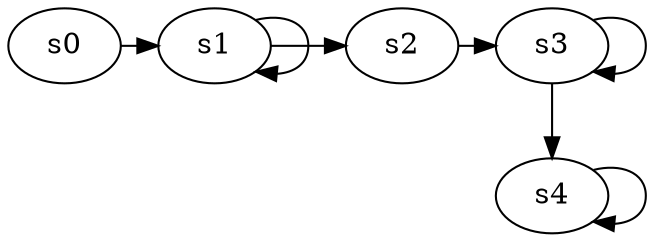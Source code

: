 digraph game_0069_chain_5 {
    s0 [name="s0", player=0];
    s1 [name="s1", player=1];
    s2 [name="s2", player=0];
    s3 [name="s3", player=1];
    s4 [name="s4", player=0];

    s0 -> s1 [constraint="time == 12 || time == 15 || time == 17 || time == 19"];
    s1 -> s2 [constraint="time % 2 == 0"];
    s2 -> s3 [constraint="time % 5 == 1"];
    s3 -> s4;
    s1 -> s1 [constraint="time % 4 == 0"];
    s3 -> s3 [constraint="time % 2 == 0"];
    s4 -> s4 [constraint="time % 3 == 0"];
}
